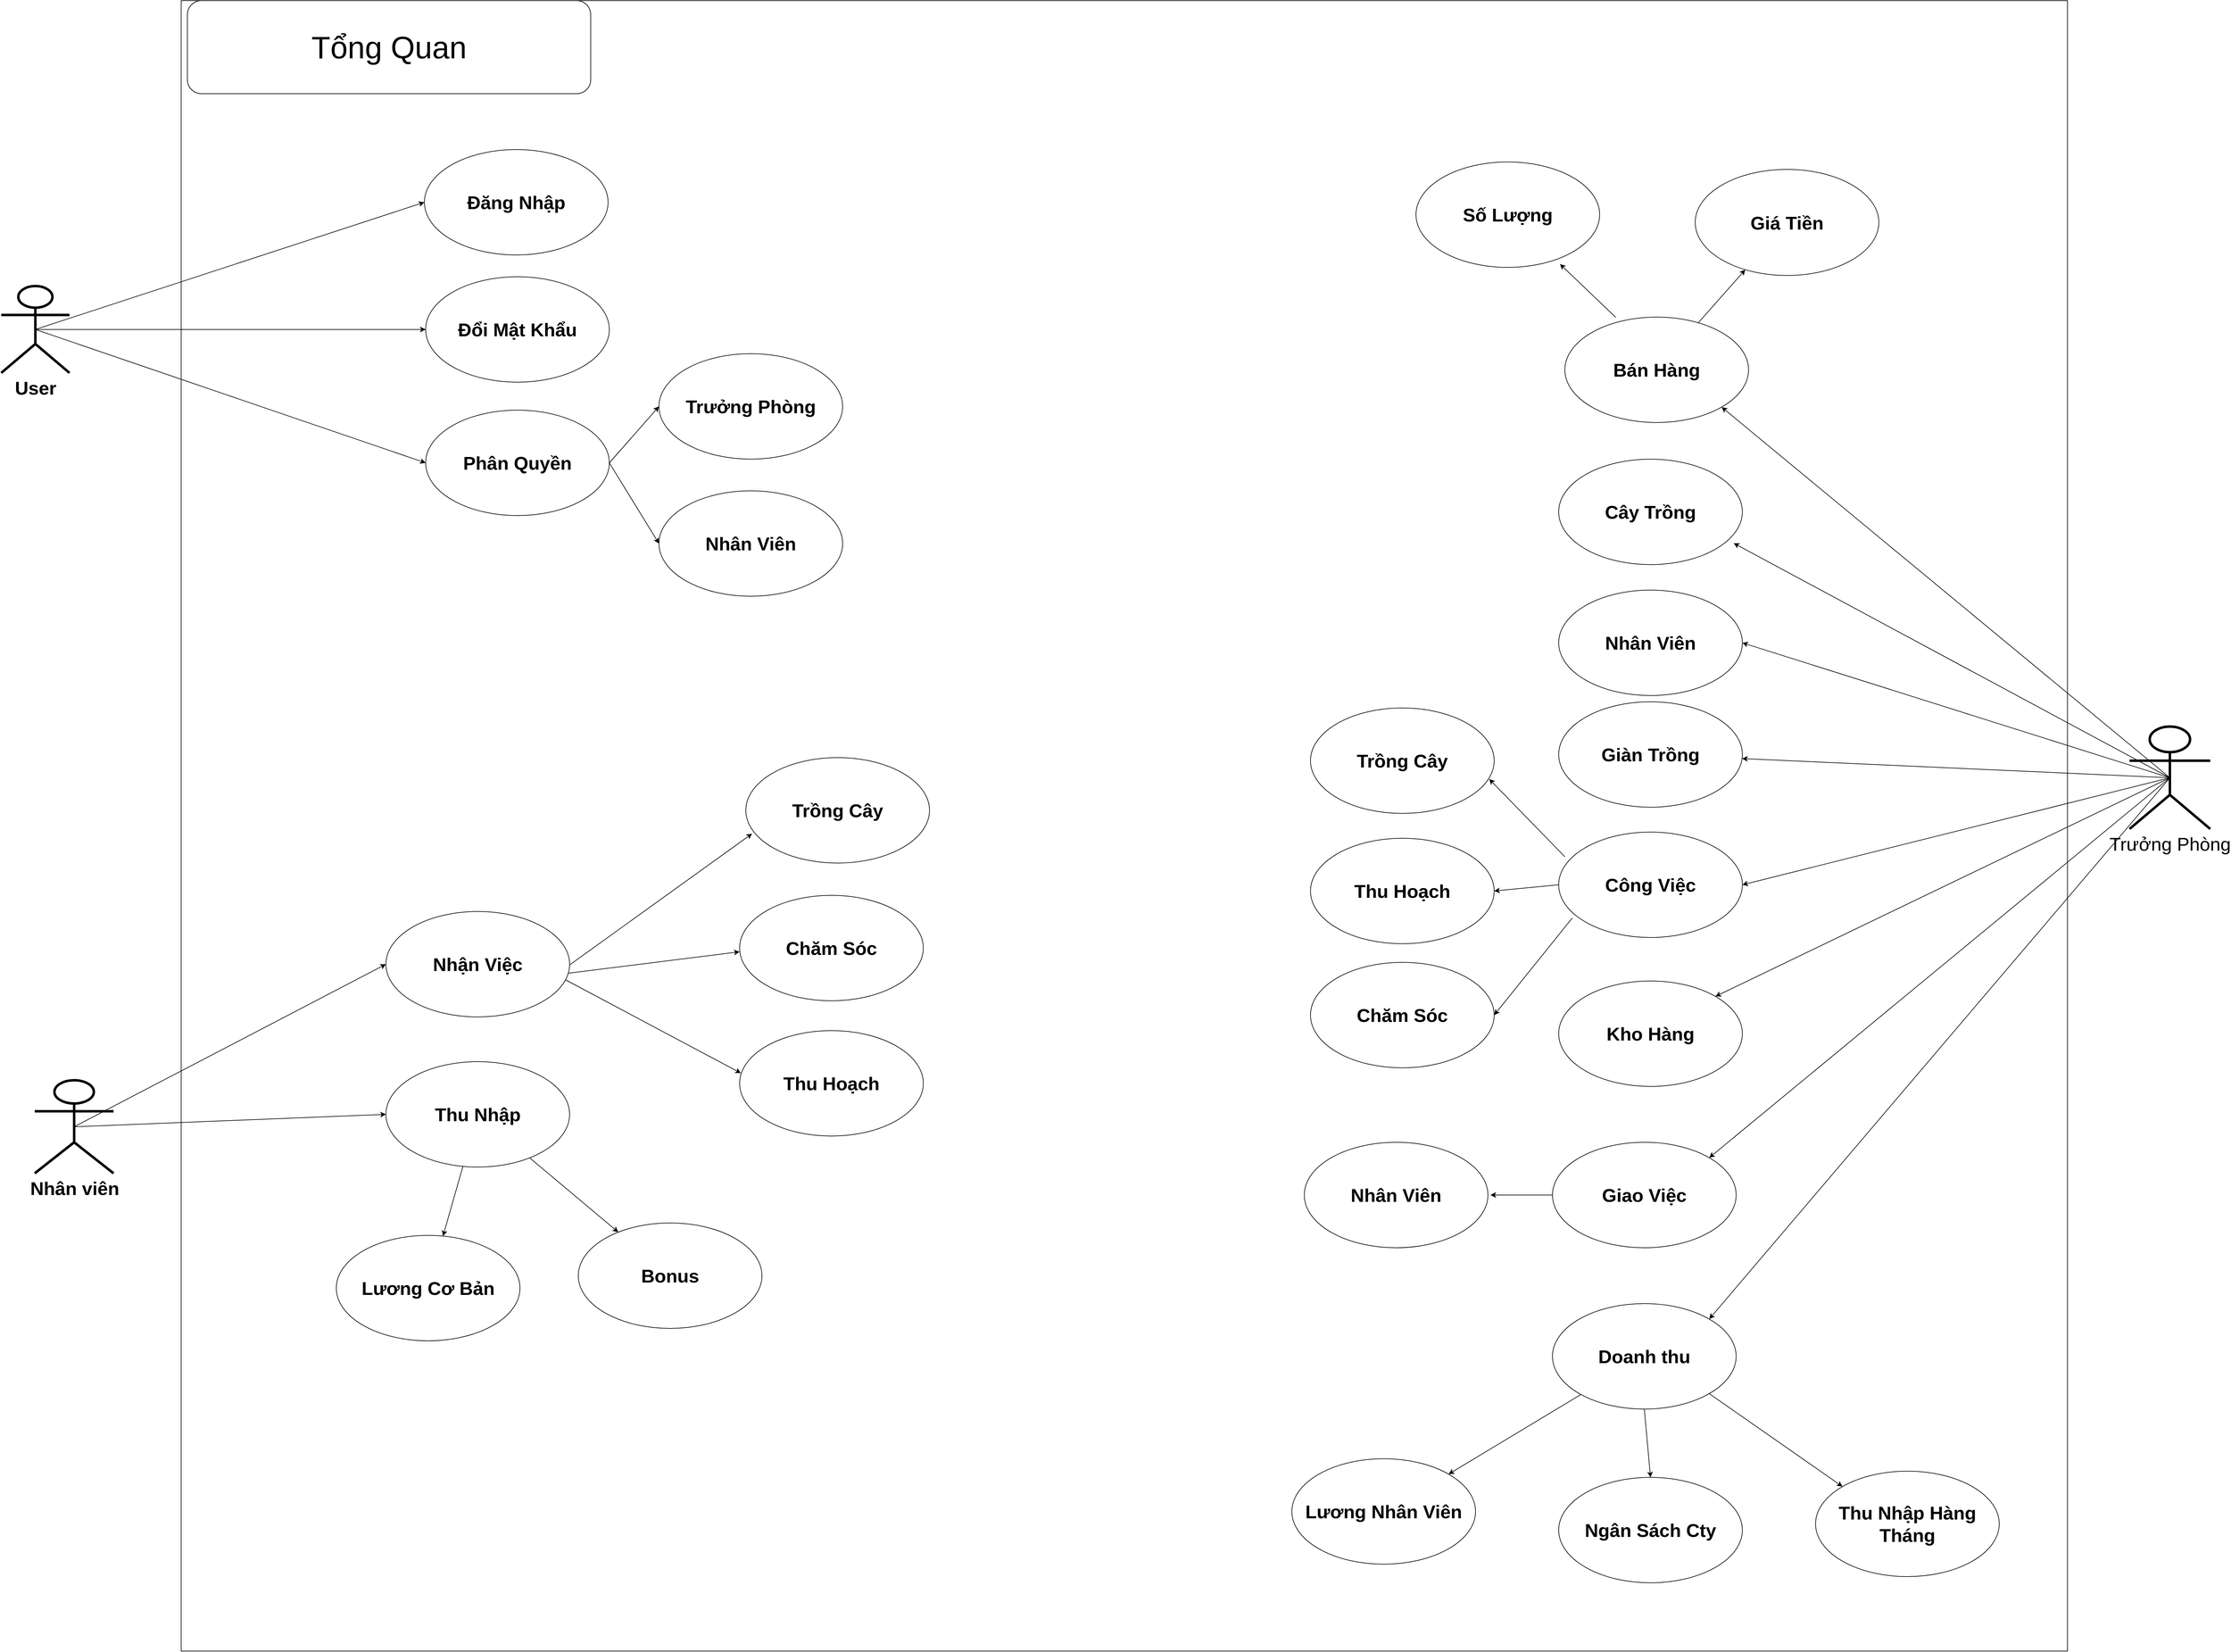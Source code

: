 <mxfile version="15.4.0" type="device" pages="4"><diagram id="plnlAM44LjliKnrVqejt" name="Tổng Quan"><mxGraphModel dx="1086" dy="4353" grid="1" gridSize="10" guides="1" tooltips="1" connect="1" arrows="1" fold="1" page="1" pageScale="1" pageWidth="827" pageHeight="1169" math="0" shadow="0"><root><mxCell id="0"/><mxCell id="1" parent="0"/><mxCell id="zLa057w5-fOyzzD5ERXl-74" value="" style="rounded=0;whiteSpace=wrap;html=1;fontSize=30;verticalAlign=middle;fillColor=none;" parent="1" vertex="1"><mxGeometry x="650" y="-3280" width="3040" height="2660" as="geometry"/></mxCell><mxCell id="Zp9C0Mv6gzzcxwa5_PXL-21" value="&lt;font style=&quot;font-size: 30px&quot;&gt;Trưởng Phòng&lt;/font&gt;" style="shape=umlActor;verticalLabelPosition=bottom;verticalAlign=top;html=1;outlineConnect=0;strokeWidth=4;" parent="1" vertex="1"><mxGeometry x="3790" y="-2110" width="130" height="165" as="geometry"/></mxCell><mxCell id="Zp9C0Mv6gzzcxwa5_PXL-28" value="" style="endArrow=classic;html=1;rounded=0;exitX=0.5;exitY=0.5;exitDx=0;exitDy=0;exitPerimeter=0;entryX=1;entryY=0.5;entryDx=0;entryDy=0;" parent="1" source="Zp9C0Mv6gzzcxwa5_PXL-21" target="zLa057w5-fOyzzD5ERXl-71" edge="1"><mxGeometry width="50" height="50" relative="1" as="geometry"><mxPoint x="2687" y="-1818" as="sourcePoint"/><mxPoint x="3210" y="-2220" as="targetPoint"/></mxGeometry></mxCell><mxCell id="Zp9C0Mv6gzzcxwa5_PXL-29" value="" style="endArrow=classic;html=1;rounded=0;exitX=0.5;exitY=0.5;exitDx=0;exitDy=0;exitPerimeter=0;entryX=1;entryY=0.5;entryDx=0;entryDy=0;" parent="1" source="Zp9C0Mv6gzzcxwa5_PXL-21" target="zLa057w5-fOyzzD5ERXl-62" edge="1"><mxGeometry width="50" height="50" relative="1" as="geometry"><mxPoint x="2780" y="-1798" as="sourcePoint"/><mxPoint x="3250" y="-1920" as="targetPoint"/></mxGeometry></mxCell><mxCell id="Zp9C0Mv6gzzcxwa5_PXL-31" value="" style="endArrow=classic;html=1;rounded=0;entryX=1;entryY=0;entryDx=0;entryDy=0;exitX=0.5;exitY=0.5;exitDx=0;exitDy=0;exitPerimeter=0;" parent="1" source="Zp9C0Mv6gzzcxwa5_PXL-21" target="zLa057w5-fOyzzD5ERXl-54" edge="1"><mxGeometry width="50" height="50" relative="1" as="geometry"><mxPoint x="2840" y="-1778" as="sourcePoint"/><mxPoint x="3042.175" y="-1475.355" as="targetPoint"/></mxGeometry></mxCell><mxCell id="Zp9C0Mv6gzzcxwa5_PXL-63" value="" style="endArrow=classic;html=1;rounded=0;exitX=0.5;exitY=0.5;exitDx=0;exitDy=0;exitPerimeter=0;entryX=1;entryY=0;entryDx=0;entryDy=0;" parent="1" source="Zp9C0Mv6gzzcxwa5_PXL-21" target="zLa057w5-fOyzzD5ERXl-61" edge="1"><mxGeometry width="50" height="50" relative="1" as="geometry"><mxPoint x="2690" y="-1768" as="sourcePoint"/><mxPoint x="3056.125" y="-1791.394" as="targetPoint"/></mxGeometry></mxCell><mxCell id="Zp9C0Mv6gzzcxwa5_PXL-85" value="" style="endArrow=classic;html=1;rounded=0;entryX=1;entryY=0;entryDx=0;entryDy=0;exitX=0.5;exitY=0.5;exitDx=0;exitDy=0;exitPerimeter=0;" parent="1" source="Zp9C0Mv6gzzcxwa5_PXL-21" target="zLa057w5-fOyzzD5ERXl-58" edge="1"><mxGeometry width="50" height="50" relative="1" as="geometry"><mxPoint x="2780" y="-1598" as="sourcePoint"/><mxPoint x="3065" y="-1606.25" as="targetPoint"/></mxGeometry></mxCell><mxCell id="LzWVsUbQiLCcBR7Qi_8w-2" value="" style="endArrow=classic;html=1;rounded=0;exitX=0.5;exitY=0.5;exitDx=0;exitDy=0;exitPerimeter=0;" parent="1" source="Zp9C0Mv6gzzcxwa5_PXL-21" target="zLa057w5-fOyzzD5ERXl-69" edge="1"><mxGeometry width="50" height="50" relative="1" as="geometry"><mxPoint x="2770" y="-2168" as="sourcePoint"/><mxPoint x="3087.5" y="-2136.5" as="targetPoint"/></mxGeometry></mxCell><mxCell id="LzWVsUbQiLCcBR7Qi_8w-24" value="" style="endArrow=classic;html=1;rounded=0;exitX=0.5;exitY=0.5;exitDx=0;exitDy=0;exitPerimeter=0;entryX=0.953;entryY=0.797;entryDx=0;entryDy=0;entryPerimeter=0;" parent="1" source="Zp9C0Mv6gzzcxwa5_PXL-21" target="zLa057w5-fOyzzD5ERXl-70" edge="1"><mxGeometry width="50" height="50" relative="1" as="geometry"><mxPoint x="2910" y="-1978" as="sourcePoint"/><mxPoint x="3250" y="-2310" as="targetPoint"/></mxGeometry></mxCell><mxCell id="QmFRktNtewQRUz3YU-EH-2" value="&lt;font style=&quot;font-size: 30px&quot;&gt;&lt;b&gt;User&lt;/b&gt;&lt;/font&gt;" style="shape=umlActor;verticalLabelPosition=bottom;verticalAlign=top;html=1;outlineConnect=0;strokeWidth=4;" parent="1" vertex="1"><mxGeometry x="360" y="-2820" width="110" height="140" as="geometry"/></mxCell><mxCell id="QmFRktNtewQRUz3YU-EH-5" value="" style="endArrow=classic;html=1;rounded=0;exitX=0.5;exitY=0.5;exitDx=0;exitDy=0;exitPerimeter=0;entryX=0;entryY=0.5;entryDx=0;entryDy=0;" parent="1" source="QmFRktNtewQRUz3YU-EH-2" target="zLa057w5-fOyzzD5ERXl-30" edge="1"><mxGeometry width="50" height="50" relative="1" as="geometry"><mxPoint x="1120" y="-2710" as="sourcePoint"/><mxPoint x="1020" y="-2930" as="targetPoint"/></mxGeometry></mxCell><mxCell id="QmFRktNtewQRUz3YU-EH-6" value="" style="endArrow=classic;html=1;rounded=0;entryX=0;entryY=0.5;entryDx=0;entryDy=0;exitX=0.5;exitY=0.5;exitDx=0;exitDy=0;exitPerimeter=0;" parent="1" source="QmFRktNtewQRUz3YU-EH-2" target="zLa057w5-fOyzzD5ERXl-29" edge="1"><mxGeometry width="50" height="50" relative="1" as="geometry"><mxPoint x="1130" y="-2700" as="sourcePoint"/><mxPoint x="1025" y="-2745" as="targetPoint"/></mxGeometry></mxCell><mxCell id="QmFRktNtewQRUz3YU-EH-7" value="" style="endArrow=classic;html=1;rounded=0;exitX=0.5;exitY=0.5;exitDx=0;exitDy=0;exitPerimeter=0;entryX=0;entryY=0.5;entryDx=0;entryDy=0;" parent="1" source="QmFRktNtewQRUz3YU-EH-2" target="zLa057w5-fOyzzD5ERXl-26" edge="1"><mxGeometry width="50" height="50" relative="1" as="geometry"><mxPoint x="1270" y="-2710" as="sourcePoint"/><mxPoint x="1047.5" y="-2498.0" as="targetPoint"/></mxGeometry></mxCell><mxCell id="QmFRktNtewQRUz3YU-EH-64" value="Tổng Quan" style="rounded=1;whiteSpace=wrap;html=1;fillColor=none;fontSize=50;" parent="1" vertex="1"><mxGeometry x="660" y="-3280" width="650" height="150" as="geometry"/></mxCell><mxCell id="qQ18g39UqIaB24QjjWqt-2" value="" style="endArrow=classic;html=1;rounded=0;fontSize=30;entryX=1;entryY=1;entryDx=0;entryDy=0;exitX=0.5;exitY=0.5;exitDx=0;exitDy=0;exitPerimeter=0;" parent="1" source="Zp9C0Mv6gzzcxwa5_PXL-21" target="zLa057w5-fOyzzD5ERXl-50" edge="1"><mxGeometry width="50" height="50" relative="1" as="geometry"><mxPoint x="3500" y="-2260" as="sourcePoint"/><mxPoint x="3090.0" y="-2559" as="targetPoint"/></mxGeometry></mxCell><mxCell id="zLa057w5-fOyzzD5ERXl-1" value="&lt;font style=&quot;font-size: 30px&quot;&gt;&lt;b&gt;Nhân viên&lt;/b&gt;&lt;/font&gt;" style="shape=umlActor;verticalLabelPosition=bottom;verticalAlign=top;html=1;outlineConnect=0;strokeWidth=4;" parent="1" vertex="1"><mxGeometry x="414" y="-1540" width="127" height="150" as="geometry"/></mxCell><mxCell id="zLa057w5-fOyzzD5ERXl-11" value="" style="endArrow=classic;html=1;rounded=0;entryX=0;entryY=0.5;entryDx=0;entryDy=0;exitX=0.5;exitY=0.5;exitDx=0;exitDy=0;exitPerimeter=0;" parent="1" source="zLa057w5-fOyzzD5ERXl-1" target="zLa057w5-fOyzzD5ERXl-34" edge="1"><mxGeometry width="50" height="50" relative="1" as="geometry"><mxPoint x="1004" y="-1430" as="sourcePoint"/><mxPoint x="1049" y="-1395" as="targetPoint"/></mxGeometry></mxCell><mxCell id="zLa057w5-fOyzzD5ERXl-14" value="" style="endArrow=classic;html=1;rounded=0;" parent="1" source="zLa057w5-fOyzzD5ERXl-34" target="zLa057w5-fOyzzD5ERXl-35" edge="1"><mxGeometry width="50" height="50" relative="1" as="geometry"><mxPoint x="1144" y="-1340" as="sourcePoint"/><mxPoint x="1141.916" y="-1289.973" as="targetPoint"/></mxGeometry></mxCell><mxCell id="zLa057w5-fOyzzD5ERXl-15" value="" style="endArrow=classic;html=1;rounded=0;" parent="1" source="zLa057w5-fOyzzD5ERXl-34" target="zLa057w5-fOyzzD5ERXl-36" edge="1"><mxGeometry width="50" height="50" relative="1" as="geometry"><mxPoint x="1239" y="-1395" as="sourcePoint"/><mxPoint x="1350.528" y="-1322.284" as="targetPoint"/></mxGeometry></mxCell><mxCell id="zLa057w5-fOyzzD5ERXl-21" value="" style="endArrow=classic;html=1;rounded=0;fontSize=12;entryX=0.034;entryY=0.721;entryDx=0;entryDy=0;exitX=1;exitY=0.5;exitDx=0;exitDy=0;entryPerimeter=0;" parent="1" target="zLa057w5-fOyzzD5ERXl-38" edge="1"><mxGeometry width="50" height="50" relative="1" as="geometry"><mxPoint x="1254" y="-1710.0" as="sourcePoint"/><mxPoint x="1532.557" y="-1932.574" as="targetPoint"/></mxGeometry></mxCell><mxCell id="zLa057w5-fOyzzD5ERXl-22" value="" style="endArrow=classic;html=1;rounded=0;fontSize=12;exitX=1;exitY=0.5;exitDx=0;exitDy=0;" parent="1" edge="1"><mxGeometry width="50" height="50" relative="1" as="geometry"><mxPoint x="1254" y="-1710.0" as="sourcePoint"/><mxPoint x="1550" y="-1747" as="targetPoint"/></mxGeometry></mxCell><mxCell id="zLa057w5-fOyzzD5ERXl-23" value="" style="endArrow=classic;html=1;rounded=0;fontSize=12;entryX=0.007;entryY=0.403;entryDx=0;entryDy=0;exitX=1;exitY=0.5;exitDx=0;exitDy=0;entryPerimeter=0;" parent="1" target="zLa057w5-fOyzzD5ERXl-40" edge="1"><mxGeometry width="50" height="50" relative="1" as="geometry"><mxPoint x="1254" y="-1710.0" as="sourcePoint"/><mxPoint x="1496.5" y="-1582.5" as="targetPoint"/></mxGeometry></mxCell><mxCell id="zLa057w5-fOyzzD5ERXl-26" value="Phân Quyền" style="ellipse;whiteSpace=wrap;html=1;fontSize=30;fontStyle=1" parent="1" vertex="1"><mxGeometry x="1044" y="-2620" width="296" height="170" as="geometry"/></mxCell><mxCell id="zLa057w5-fOyzzD5ERXl-27" value="Nhân Viên" style="ellipse;whiteSpace=wrap;html=1;fontSize=30;fontStyle=1" parent="1" vertex="1"><mxGeometry x="1420" y="-2490" width="296" height="170" as="geometry"/></mxCell><mxCell id="zLa057w5-fOyzzD5ERXl-28" value="Trưởng Phòng" style="ellipse;whiteSpace=wrap;html=1;fontSize=30;fontStyle=1" parent="1" vertex="1"><mxGeometry x="1420" y="-2711" width="296" height="170" as="geometry"/></mxCell><mxCell id="zLa057w5-fOyzzD5ERXl-29" value="Đổi Mật Khẩu" style="ellipse;whiteSpace=wrap;html=1;fontSize=30;fontStyle=1" parent="1" vertex="1"><mxGeometry x="1044" y="-2835" width="296" height="170" as="geometry"/></mxCell><mxCell id="zLa057w5-fOyzzD5ERXl-30" value="Đăng Nhập" style="ellipse;whiteSpace=wrap;html=1;fontSize=30;fontStyle=1" parent="1" vertex="1"><mxGeometry x="1042" y="-3040" width="296" height="170" as="geometry"/></mxCell><mxCell id="zLa057w5-fOyzzD5ERXl-31" value="" style="endArrow=classic;html=1;rounded=0;fontSize=30;entryX=0;entryY=0.5;entryDx=0;entryDy=0;exitX=1;exitY=0.5;exitDx=0;exitDy=0;" parent="1" source="zLa057w5-fOyzzD5ERXl-26" target="zLa057w5-fOyzzD5ERXl-28" edge="1"><mxGeometry width="50" height="50" relative="1" as="geometry"><mxPoint x="1360" y="-2460" as="sourcePoint"/><mxPoint x="1410" y="-2510" as="targetPoint"/></mxGeometry></mxCell><mxCell id="zLa057w5-fOyzzD5ERXl-32" value="" style="endArrow=classic;html=1;rounded=0;fontSize=30;entryX=0;entryY=0.5;entryDx=0;entryDy=0;exitX=1;exitY=0.5;exitDx=0;exitDy=0;" parent="1" source="zLa057w5-fOyzzD5ERXl-26" target="zLa057w5-fOyzzD5ERXl-27" edge="1"><mxGeometry width="50" height="50" relative="1" as="geometry"><mxPoint x="1340" y="-2390" as="sourcePoint"/><mxPoint x="1390" y="-2440" as="targetPoint"/></mxGeometry></mxCell><mxCell id="zLa057w5-fOyzzD5ERXl-33" value="Nhận Việc" style="ellipse;whiteSpace=wrap;html=1;fontSize=30;fontStyle=1" parent="1" vertex="1"><mxGeometry x="980" y="-1812" width="296" height="170" as="geometry"/></mxCell><mxCell id="zLa057w5-fOyzzD5ERXl-34" value="Thu Nhập" style="ellipse;whiteSpace=wrap;html=1;fontSize=30;fontStyle=1" parent="1" vertex="1"><mxGeometry x="980" y="-1570" width="296" height="170" as="geometry"/></mxCell><mxCell id="zLa057w5-fOyzzD5ERXl-35" value="Lương Cơ Bản" style="ellipse;whiteSpace=wrap;html=1;fontSize=30;fontStyle=1" parent="1" vertex="1"><mxGeometry x="900" y="-1290" width="296" height="170" as="geometry"/></mxCell><mxCell id="zLa057w5-fOyzzD5ERXl-36" value="Bonus" style="ellipse;whiteSpace=wrap;html=1;fontSize=30;fontStyle=1" parent="1" vertex="1"><mxGeometry x="1290" y="-1310" width="296" height="170" as="geometry"/></mxCell><mxCell id="zLa057w5-fOyzzD5ERXl-37" value="" style="endArrow=classic;html=1;rounded=0;fontSize=30;entryX=0;entryY=0.5;entryDx=0;entryDy=0;exitX=0.5;exitY=0.5;exitDx=0;exitDy=0;exitPerimeter=0;" parent="1" source="zLa057w5-fOyzzD5ERXl-1" target="zLa057w5-fOyzzD5ERXl-33" edge="1"><mxGeometry width="50" height="50" relative="1" as="geometry"><mxPoint x="620" y="-1610" as="sourcePoint"/><mxPoint x="670" y="-1660" as="targetPoint"/></mxGeometry></mxCell><mxCell id="zLa057w5-fOyzzD5ERXl-38" value="Trồng Cây" style="ellipse;whiteSpace=wrap;html=1;fontSize=30;fontStyle=1" parent="1" vertex="1"><mxGeometry x="1560" y="-2060" width="296" height="170" as="geometry"/></mxCell><mxCell id="zLa057w5-fOyzzD5ERXl-39" value="Chăm Sóc" style="ellipse;whiteSpace=wrap;html=1;fontSize=30;fontStyle=1" parent="1" vertex="1"><mxGeometry x="1550" y="-1838" width="296" height="170" as="geometry"/></mxCell><mxCell id="zLa057w5-fOyzzD5ERXl-40" value="Thu Hoạch" style="ellipse;whiteSpace=wrap;html=1;fontSize=30;fontStyle=1" parent="1" vertex="1"><mxGeometry x="1550" y="-1620" width="296" height="170" as="geometry"/></mxCell><mxCell id="zLa057w5-fOyzzD5ERXl-48" value="Số Lượng" style="ellipse;whiteSpace=wrap;html=1;fontSize=30;fontStyle=1" parent="1" vertex="1"><mxGeometry x="2640" y="-3020" width="296" height="170" as="geometry"/></mxCell><mxCell id="zLa057w5-fOyzzD5ERXl-49" value="Giá Tiền" style="ellipse;whiteSpace=wrap;html=1;fontSize=30;fontStyle=1" parent="1" vertex="1"><mxGeometry x="3090" y="-3008" width="296" height="171" as="geometry"/></mxCell><mxCell id="zLa057w5-fOyzzD5ERXl-50" value="Bán Hàng" style="ellipse;whiteSpace=wrap;html=1;fontSize=30;fontStyle=1" parent="1" vertex="1"><mxGeometry x="2880" y="-2770" width="296" height="170" as="geometry"/></mxCell><mxCell id="zLa057w5-fOyzzD5ERXl-51" value="Lương Nhân Viên" style="ellipse;whiteSpace=wrap;html=1;fontSize=30;fontStyle=1" parent="1" vertex="1"><mxGeometry x="2440" y="-930" width="296" height="170" as="geometry"/></mxCell><mxCell id="zLa057w5-fOyzzD5ERXl-52" value="Ngân Sách Cty" style="ellipse;whiteSpace=wrap;html=1;fontSize=30;fontStyle=1" parent="1" vertex="1"><mxGeometry x="2870" y="-900" width="296" height="170" as="geometry"/></mxCell><mxCell id="zLa057w5-fOyzzD5ERXl-53" value="Thu Nhập Hàng Tháng" style="ellipse;whiteSpace=wrap;html=1;fontSize=30;fontStyle=1" parent="1" vertex="1"><mxGeometry x="3284" y="-910" width="296" height="170" as="geometry"/></mxCell><mxCell id="zLa057w5-fOyzzD5ERXl-54" value="Doanh thu" style="ellipse;whiteSpace=wrap;html=1;fontSize=30;fontStyle=1" parent="1" vertex="1"><mxGeometry x="2860" y="-1180" width="296" height="170" as="geometry"/></mxCell><mxCell id="zLa057w5-fOyzzD5ERXl-55" value="" style="endArrow=classic;html=1;rounded=0;fontSize=30;entryX=1;entryY=0;entryDx=0;entryDy=0;" parent="1" source="zLa057w5-fOyzzD5ERXl-54" target="zLa057w5-fOyzzD5ERXl-51" edge="1"><mxGeometry width="50" height="50" relative="1" as="geometry"><mxPoint x="2660" y="-1090" as="sourcePoint"/><mxPoint x="2710" y="-1140" as="targetPoint"/></mxGeometry></mxCell><mxCell id="zLa057w5-fOyzzD5ERXl-56" value="" style="endArrow=classic;html=1;rounded=0;fontSize=30;entryX=0;entryY=0;entryDx=0;entryDy=0;exitX=1;exitY=1;exitDx=0;exitDy=0;" parent="1" source="zLa057w5-fOyzzD5ERXl-54" target="zLa057w5-fOyzzD5ERXl-53" edge="1"><mxGeometry width="50" height="50" relative="1" as="geometry"><mxPoint x="3330" y="-1050" as="sourcePoint"/><mxPoint x="3380" y="-1100" as="targetPoint"/></mxGeometry></mxCell><mxCell id="zLa057w5-fOyzzD5ERXl-57" value="" style="endArrow=classic;html=1;rounded=0;fontSize=30;entryX=0.5;entryY=0;entryDx=0;entryDy=0;exitX=0.5;exitY=1;exitDx=0;exitDy=0;" parent="1" source="zLa057w5-fOyzzD5ERXl-54" target="zLa057w5-fOyzzD5ERXl-52" edge="1"><mxGeometry width="50" height="50" relative="1" as="geometry"><mxPoint x="2550" y="-1120" as="sourcePoint"/><mxPoint x="2600" y="-1170" as="targetPoint"/></mxGeometry></mxCell><mxCell id="zLa057w5-fOyzzD5ERXl-60" style="edgeStyle=orthogonalEdgeStyle;rounded=0;orthogonalLoop=1;jettySize=auto;html=1;fontSize=30;" parent="1" source="zLa057w5-fOyzzD5ERXl-58" edge="1"><mxGeometry relative="1" as="geometry"><mxPoint x="2760" y="-1355.0" as="targetPoint"/></mxGeometry></mxCell><mxCell id="zLa057w5-fOyzzD5ERXl-58" value="Giao Việc" style="ellipse;whiteSpace=wrap;html=1;fontSize=30;fontStyle=1" parent="1" vertex="1"><mxGeometry x="2860" y="-1440" width="296" height="170" as="geometry"/></mxCell><mxCell id="zLa057w5-fOyzzD5ERXl-59" value="Nhân Viên" style="ellipse;whiteSpace=wrap;html=1;fontSize=30;fontStyle=1" parent="1" vertex="1"><mxGeometry x="2460" y="-1440" width="296" height="170" as="geometry"/></mxCell><mxCell id="zLa057w5-fOyzzD5ERXl-61" value="Kho Hàng" style="ellipse;whiteSpace=wrap;html=1;fontSize=30;fontStyle=1" parent="1" vertex="1"><mxGeometry x="2870" y="-1700" width="296" height="170" as="geometry"/></mxCell><mxCell id="zLa057w5-fOyzzD5ERXl-62" value="Công Việc" style="ellipse;whiteSpace=wrap;html=1;fontSize=30;fontStyle=1" parent="1" vertex="1"><mxGeometry x="2870" y="-1940" width="296" height="170" as="geometry"/></mxCell><mxCell id="zLa057w5-fOyzzD5ERXl-63" value="Thu Hoạch" style="ellipse;whiteSpace=wrap;html=1;fontSize=30;fontStyle=1" parent="1" vertex="1"><mxGeometry x="2470" y="-1930" width="296" height="170" as="geometry"/></mxCell><mxCell id="zLa057w5-fOyzzD5ERXl-64" value="Chăm Sóc" style="ellipse;whiteSpace=wrap;html=1;fontSize=30;fontStyle=1" parent="1" vertex="1"><mxGeometry x="2470" y="-1730" width="296" height="170" as="geometry"/></mxCell><mxCell id="zLa057w5-fOyzzD5ERXl-65" value="Trồng Cây" style="ellipse;whiteSpace=wrap;html=1;fontSize=30;fontStyle=1" parent="1" vertex="1"><mxGeometry x="2470" y="-2140" width="296" height="170" as="geometry"/></mxCell><mxCell id="zLa057w5-fOyzzD5ERXl-66" value="" style="endArrow=classic;html=1;rounded=0;fontSize=30;entryX=0.973;entryY=0.674;entryDx=0;entryDy=0;entryPerimeter=0;exitX=0.034;exitY=0.235;exitDx=0;exitDy=0;exitPerimeter=0;" parent="1" source="zLa057w5-fOyzzD5ERXl-62" target="zLa057w5-fOyzzD5ERXl-65" edge="1"><mxGeometry width="50" height="50" relative="1" as="geometry"><mxPoint x="2860" y="-1950" as="sourcePoint"/><mxPoint x="2910" y="-2000" as="targetPoint"/></mxGeometry></mxCell><mxCell id="zLa057w5-fOyzzD5ERXl-67" value="" style="endArrow=classic;html=1;rounded=0;fontSize=30;entryX=1;entryY=0.5;entryDx=0;entryDy=0;exitX=0;exitY=0.5;exitDx=0;exitDy=0;" parent="1" source="zLa057w5-fOyzzD5ERXl-62" target="zLa057w5-fOyzzD5ERXl-63" edge="1"><mxGeometry width="50" height="50" relative="1" as="geometry"><mxPoint x="2840" y="-1710" as="sourcePoint"/><mxPoint x="2890" y="-1760" as="targetPoint"/></mxGeometry></mxCell><mxCell id="zLa057w5-fOyzzD5ERXl-68" value="" style="endArrow=classic;html=1;rounded=0;fontSize=30;exitX=0.074;exitY=0.815;exitDx=0;exitDy=0;exitPerimeter=0;entryX=1;entryY=0.5;entryDx=0;entryDy=0;" parent="1" source="zLa057w5-fOyzzD5ERXl-62" target="zLa057w5-fOyzzD5ERXl-64" edge="1"><mxGeometry width="50" height="50" relative="1" as="geometry"><mxPoint x="2870" y="-1710" as="sourcePoint"/><mxPoint x="2920" y="-1760" as="targetPoint"/></mxGeometry></mxCell><mxCell id="zLa057w5-fOyzzD5ERXl-69" value="Giàn Trồng" style="ellipse;whiteSpace=wrap;html=1;fontSize=30;fontStyle=1" parent="1" vertex="1"><mxGeometry x="2870" y="-2150" width="296" height="170" as="geometry"/></mxCell><mxCell id="zLa057w5-fOyzzD5ERXl-70" value="Cây Trồng" style="ellipse;whiteSpace=wrap;html=1;fontSize=30;fontStyle=1" parent="1" vertex="1"><mxGeometry x="2870" y="-2541" width="296" height="170" as="geometry"/></mxCell><mxCell id="zLa057w5-fOyzzD5ERXl-71" value="Nhân Viên" style="ellipse;whiteSpace=wrap;html=1;fontSize=30;fontStyle=1" parent="1" vertex="1"><mxGeometry x="2870" y="-2330" width="296" height="170" as="geometry"/></mxCell><mxCell id="zLa057w5-fOyzzD5ERXl-72" value="" style="endArrow=classic;html=1;rounded=0;fontSize=30;entryX=0.784;entryY=0.968;entryDx=0;entryDy=0;entryPerimeter=0;exitX=0.277;exitY=0.003;exitDx=0;exitDy=0;exitPerimeter=0;" parent="1" source="zLa057w5-fOyzzD5ERXl-50" target="zLa057w5-fOyzzD5ERXl-48" edge="1"><mxGeometry width="50" height="50" relative="1" as="geometry"><mxPoint x="2630" y="-2640" as="sourcePoint"/><mxPoint x="2680" y="-2690" as="targetPoint"/></mxGeometry></mxCell><mxCell id="zLa057w5-fOyzzD5ERXl-73" value="" style="endArrow=classic;html=1;rounded=0;fontSize=30;" parent="1" source="zLa057w5-fOyzzD5ERXl-50" target="zLa057w5-fOyzzD5ERXl-49" edge="1"><mxGeometry width="50" height="50" relative="1" as="geometry"><mxPoint x="2680" y="-2520" as="sourcePoint"/><mxPoint x="2730" y="-2570" as="targetPoint"/></mxGeometry></mxCell></root></mxGraphModel></diagram><diagram id="rHyDR6l2a_IoLIzVBZ7F" name="Nhân Viên"><mxGraphModel dx="1810" dy="2579" grid="1" gridSize="10" guides="1" tooltips="1" connect="1" arrows="1" fold="1" page="1" pageScale="1" pageWidth="827" pageHeight="1169" math="0" shadow="0"><root><mxCell id="9mb1XOi_VgIuKe0y8Y9R-0"/><mxCell id="9mb1XOi_VgIuKe0y8Y9R-1" parent="9mb1XOi_VgIuKe0y8Y9R-0"/><mxCell id="RcPfFfin5SuMYQsQtudx-0" value="&lt;font style=&quot;font-size: 30px&quot;&gt;&lt;b&gt;Nhân viên&lt;/b&gt;&lt;/font&gt;" style="shape=umlActor;verticalLabelPosition=bottom;verticalAlign=top;html=1;outlineConnect=0;strokeWidth=4;" parent="9mb1XOi_VgIuKe0y8Y9R-1" vertex="1"><mxGeometry x="190" y="-890" width="127" height="150" as="geometry"/></mxCell><mxCell id="RcPfFfin5SuMYQsQtudx-11" value="Quản lý nhân viên" style="ellipse;whiteSpace=wrap;html=1;fontSize=30;fontStyle=1" parent="9mb1XOi_VgIuKe0y8Y9R-1" vertex="1"><mxGeometry x="531" y="-900" width="296" height="170" as="geometry"/></mxCell><mxCell id="VqxW14pntS-28qvqgrBz-7" style="edgeStyle=orthogonalEdgeStyle;rounded=0;orthogonalLoop=1;jettySize=auto;html=1;exitX=0;exitY=0.5;exitDx=0;exitDy=0;entryX=1;entryY=1;entryDx=0;entryDy=0;" edge="1" parent="9mb1XOi_VgIuKe0y8Y9R-1" source="RcPfFfin5SuMYQsQtudx-12" target="RcPfFfin5SuMYQsQtudx-11"><mxGeometry relative="1" as="geometry"/></mxCell><mxCell id="RcPfFfin5SuMYQsQtudx-12" value="Thu Nhập" style="ellipse;whiteSpace=wrap;html=1;fontSize=30;fontStyle=1" parent="9mb1XOi_VgIuKe0y8Y9R-1" vertex="1"><mxGeometry x="1250" y="-700" width="296" height="170" as="geometry"/></mxCell><mxCell id="RcPfFfin5SuMYQsQtudx-15" value="" style="endArrow=classic;html=1;rounded=0;fontSize=30;entryX=0;entryY=0.5;entryDx=0;entryDy=0;exitX=0.5;exitY=0.5;exitDx=0;exitDy=0;exitPerimeter=0;" parent="9mb1XOi_VgIuKe0y8Y9R-1" source="RcPfFfin5SuMYQsQtudx-0" target="RcPfFfin5SuMYQsQtudx-11" edge="1"><mxGeometry width="50" height="50" relative="1" as="geometry"><mxPoint x="426" y="-300" as="sourcePoint"/><mxPoint x="476" y="-350" as="targetPoint"/></mxGeometry></mxCell><mxCell id="VqxW14pntS-28qvqgrBz-8" style="edgeStyle=orthogonalEdgeStyle;rounded=0;orthogonalLoop=1;jettySize=auto;html=1;exitX=0;exitY=0.5;exitDx=0;exitDy=0;entryX=1;entryY=0;entryDx=0;entryDy=0;" edge="1" parent="9mb1XOi_VgIuKe0y8Y9R-1" source="VqxW14pntS-28qvqgrBz-1" target="RcPfFfin5SuMYQsQtudx-11"><mxGeometry relative="1" as="geometry"/></mxCell><mxCell id="VqxW14pntS-28qvqgrBz-1" value="Nhận Việc" style="ellipse;whiteSpace=wrap;html=1;fontSize=30;fontStyle=1" vertex="1" parent="9mb1XOi_VgIuKe0y8Y9R-1"><mxGeometry x="1241" y="-1080" width="296" height="170" as="geometry"/></mxCell><mxCell id="q5SN7RZg40OFIcfHToXz-0" value="&lt;font style=&quot;font-size: 21px&quot;&gt;Extends&lt;/font&gt;" style="text;html=1;strokeColor=none;fillColor=none;align=center;verticalAlign=middle;whiteSpace=wrap;rounded=0;" vertex="1" parent="9mb1XOi_VgIuKe0y8Y9R-1"><mxGeometry x="920" y="-640" width="270" height="30" as="geometry"/></mxCell><mxCell id="q5SN7RZg40OFIcfHToXz-1" value="&lt;font style=&quot;font-size: 21px&quot;&gt;Extends&lt;/font&gt;" style="text;html=1;strokeColor=none;fillColor=none;align=center;verticalAlign=middle;whiteSpace=wrap;rounded=0;" vertex="1" parent="9mb1XOi_VgIuKe0y8Y9R-1"><mxGeometry x="920" y="-1020" width="270" height="30" as="geometry"/></mxCell></root></mxGraphModel></diagram><diagram id="IDbLRaaNBDLGTUPiwu8P" name="User"><mxGraphModel dx="1551" dy="1209" grid="1" gridSize="10" guides="1" tooltips="1" connect="1" arrows="1" fold="1" page="1" pageScale="1" pageWidth="827" pageHeight="1169" math="0" shadow="0"><root><mxCell id="LIAKAd6Wkf4qljn0svWx-0"/><mxCell id="LIAKAd6Wkf4qljn0svWx-1" parent="LIAKAd6Wkf4qljn0svWx-0"/><mxCell id="9dPtVlBZj29Dh7OSdVtZ-0" value="&lt;font style=&quot;font-size: 30px&quot;&gt;User&lt;/font&gt;" style="shape=umlActor;verticalLabelPosition=bottom;verticalAlign=top;html=1;outlineConnect=0;strokeWidth=4;" parent="LIAKAd6Wkf4qljn0svWx-1" vertex="1"><mxGeometry x="310" y="350" width="110" height="140" as="geometry"/></mxCell><mxCell id="9dPtVlBZj29Dh7OSdVtZ-1" value="Quản lý user" style="ellipse;whiteSpace=wrap;html=1;fontSize=30;fontStyle=1" parent="LIAKAd6Wkf4qljn0svWx-1" vertex="1"><mxGeometry x="610" y="370" width="190" height="100" as="geometry"/></mxCell><mxCell id="R3NIeVBjSiwFy5lZZiLz-3" style="edgeStyle=orthogonalEdgeStyle;rounded=0;orthogonalLoop=1;jettySize=auto;html=1;exitX=0;exitY=0.5;exitDx=0;exitDy=0;entryX=1;entryY=0;entryDx=0;entryDy=0;" edge="1" parent="LIAKAd6Wkf4qljn0svWx-1" source="9dPtVlBZj29Dh7OSdVtZ-2" target="9dPtVlBZj29Dh7OSdVtZ-1"><mxGeometry relative="1" as="geometry"/></mxCell><mxCell id="9dPtVlBZj29Dh7OSdVtZ-2" value="Đổi Mật Khẩu" style="ellipse;whiteSpace=wrap;html=1;fontSize=30;fontStyle=1" parent="LIAKAd6Wkf4qljn0svWx-1" vertex="1"><mxGeometry x="1148" y="300" width="185" height="110" as="geometry"/></mxCell><mxCell id="9dPtVlBZj29Dh7OSdVtZ-3" value="" style="endArrow=classic;html=1;rounded=0;exitX=0.5;exitY=0.5;exitDx=0;exitDy=0;exitPerimeter=0;entryX=0;entryY=0.5;entryDx=0;entryDy=0;" parent="LIAKAd6Wkf4qljn0svWx-1" source="9dPtVlBZj29Dh7OSdVtZ-0" target="9dPtVlBZj29Dh7OSdVtZ-1" edge="1"><mxGeometry width="50" height="50" relative="1" as="geometry"><mxPoint x="1070" y="460" as="sourcePoint"/><mxPoint x="1120" y="410" as="targetPoint"/></mxGeometry></mxCell><mxCell id="R3NIeVBjSiwFy5lZZiLz-5" style="edgeStyle=orthogonalEdgeStyle;rounded=0;orthogonalLoop=1;jettySize=auto;html=1;exitX=0;exitY=0.5;exitDx=0;exitDy=0;entryX=0.5;entryY=1;entryDx=0;entryDy=0;" edge="1" parent="LIAKAd6Wkf4qljn0svWx-1" source="Pm1aflq2X-2lZqcXXFk0-0" target="9dPtVlBZj29Dh7OSdVtZ-1"><mxGeometry relative="1" as="geometry"/></mxCell><mxCell id="Pm1aflq2X-2lZqcXXFk0-0" value="Phân Quyền" style="ellipse;whiteSpace=wrap;html=1;fontSize=30;fontStyle=1" parent="LIAKAd6Wkf4qljn0svWx-1" vertex="1"><mxGeometry x="1151" y="620" width="180" height="105" as="geometry"/></mxCell><mxCell id="R3NIeVBjSiwFy5lZZiLz-1" style="edgeStyle=orthogonalEdgeStyle;rounded=0;orthogonalLoop=1;jettySize=auto;html=1;exitX=0;exitY=0.5;exitDx=0;exitDy=0;entryX=0.5;entryY=0;entryDx=0;entryDy=0;" edge="1" parent="LIAKAd6Wkf4qljn0svWx-1" source="R3NIeVBjSiwFy5lZZiLz-0" target="9dPtVlBZj29Dh7OSdVtZ-1"><mxGeometry relative="1" as="geometry"/></mxCell><mxCell id="R3NIeVBjSiwFy5lZZiLz-0" value="Đăng Nhập" style="ellipse;whiteSpace=wrap;html=1;fontSize=30;fontStyle=1" vertex="1" parent="LIAKAd6Wkf4qljn0svWx-1"><mxGeometry x="1146" y="160" width="190" height="100" as="geometry"/></mxCell><mxCell id="R3NIeVBjSiwFy5lZZiLz-4" style="edgeStyle=orthogonalEdgeStyle;rounded=0;orthogonalLoop=1;jettySize=auto;html=1;exitX=0;exitY=0.5;exitDx=0;exitDy=0;entryX=1;entryY=1;entryDx=0;entryDy=0;" edge="1" parent="LIAKAd6Wkf4qljn0svWx-1" source="R3NIeVBjSiwFy5lZZiLz-2" target="9dPtVlBZj29Dh7OSdVtZ-1"><mxGeometry relative="1" as="geometry"/></mxCell><mxCell id="R3NIeVBjSiwFy5lZZiLz-2" value="Đăng xuất" style="ellipse;whiteSpace=wrap;html=1;fontSize=30;fontStyle=1" vertex="1" parent="LIAKAd6Wkf4qljn0svWx-1"><mxGeometry x="1151" y="470" width="180" height="105" as="geometry"/></mxCell><mxCell id="8TJBWsPE0hrxD9tydUhm-0" value="&lt;font style=&quot;font-size: 21px&quot;&gt;Extends&lt;/font&gt;" style="text;html=1;strokeColor=none;fillColor=none;align=center;verticalAlign=middle;whiteSpace=wrap;rounded=0;" vertex="1" parent="LIAKAd6Wkf4qljn0svWx-1"><mxGeometry x="850" y="180" width="270" height="30" as="geometry"/></mxCell><mxCell id="8TJBWsPE0hrxD9tydUhm-1" value="&lt;font style=&quot;font-size: 21px&quot;&gt;Extends&lt;/font&gt;" style="text;html=1;strokeColor=none;fillColor=none;align=center;verticalAlign=middle;whiteSpace=wrap;rounded=0;" vertex="1" parent="LIAKAd6Wkf4qljn0svWx-1"><mxGeometry x="900" y="330" width="270" height="30" as="geometry"/></mxCell><mxCell id="8TJBWsPE0hrxD9tydUhm-2" value="&lt;font style=&quot;font-size: 21px&quot;&gt;Extends&lt;/font&gt;" style="text;html=1;strokeColor=none;fillColor=none;align=center;verticalAlign=middle;whiteSpace=wrap;rounded=0;" vertex="1" parent="LIAKAd6Wkf4qljn0svWx-1"><mxGeometry x="900" y="490" width="270" height="30" as="geometry"/></mxCell><mxCell id="8TJBWsPE0hrxD9tydUhm-3" value="&lt;font style=&quot;font-size: 21px&quot;&gt;Extends&lt;/font&gt;" style="text;html=1;strokeColor=none;fillColor=none;align=center;verticalAlign=middle;whiteSpace=wrap;rounded=0;" vertex="1" parent="LIAKAd6Wkf4qljn0svWx-1"><mxGeometry x="850" y="640" width="270" height="30" as="geometry"/></mxCell></root></mxGraphModel></diagram><diagram id="jgpT-OiyEkLfRpuGxbRo" name="Trưởng Phòng"><mxGraphModel dx="2715" dy="2115" grid="1" gridSize="10" guides="1" tooltips="1" connect="1" arrows="1" fold="1" page="1" pageScale="1" pageWidth="827" pageHeight="1169" math="0" shadow="0"><root><mxCell id="jdQecXVL_WYygoLz-Q9m-0"/><mxCell id="jdQecXVL_WYygoLz-Q9m-1" parent="jdQecXVL_WYygoLz-Q9m-0"/><mxCell id="sJQT3nbYbH2qqRhLrNoq-3" style="edgeStyle=orthogonalEdgeStyle;rounded=0;orthogonalLoop=1;jettySize=auto;html=1;exitX=0.5;exitY=0.5;exitDx=0;exitDy=0;exitPerimeter=0;entryX=1;entryY=0.5;entryDx=0;entryDy=0;" edge="1" parent="jdQecXVL_WYygoLz-Q9m-1" source="8KPOe4oPj2RtULpqfreo-0" target="sJQT3nbYbH2qqRhLrNoq-2"><mxGeometry relative="1" as="geometry"/></mxCell><mxCell id="8KPOe4oPj2RtULpqfreo-0" value="&lt;font style=&quot;font-size: 30px&quot;&gt;Trưởng Phòng&lt;/font&gt;" style="shape=umlActor;verticalLabelPosition=bottom;verticalAlign=top;html=1;outlineConnect=0;strokeWidth=4;" parent="jdQecXVL_WYygoLz-Q9m-1" vertex="1"><mxGeometry x="1820" y="1200" width="130" height="165" as="geometry"/></mxCell><mxCell id="8KPOe4oPj2RtULpqfreo-11" value="Bán Hàng" style="ellipse;whiteSpace=wrap;html=1;fontSize=30;fontStyle=1" parent="jdQecXVL_WYygoLz-Q9m-1" vertex="1"><mxGeometry x="650" y="540" width="296" height="170" as="geometry"/></mxCell><mxCell id="8KPOe4oPj2RtULpqfreo-15" value="Doanh thu" style="ellipse;whiteSpace=wrap;html=1;fontSize=30;fontStyle=1" parent="jdQecXVL_WYygoLz-Q9m-1" vertex="1"><mxGeometry x="650" y="2130" width="296" height="170" as="geometry"/></mxCell><mxCell id="8KPOe4oPj2RtULpqfreo-20" value="Giao Việc" style="ellipse;whiteSpace=wrap;html=1;fontSize=30;fontStyle=1" parent="jdQecXVL_WYygoLz-Q9m-1" vertex="1"><mxGeometry x="650" y="1870" width="296" height="170" as="geometry"/></mxCell><mxCell id="8KPOe4oPj2RtULpqfreo-22" value="Kho Hàng" style="ellipse;whiteSpace=wrap;html=1;fontSize=30;fontStyle=1" parent="jdQecXVL_WYygoLz-Q9m-1" vertex="1"><mxGeometry x="660" y="1610" width="296" height="170" as="geometry"/></mxCell><mxCell id="8KPOe4oPj2RtULpqfreo-23" value="Công Việc" style="ellipse;whiteSpace=wrap;html=1;fontSize=30;fontStyle=1" parent="jdQecXVL_WYygoLz-Q9m-1" vertex="1"><mxGeometry x="660" y="1370" width="296" height="170" as="geometry"/></mxCell><mxCell id="8KPOe4oPj2RtULpqfreo-30" value="Giàn Trồng" style="ellipse;whiteSpace=wrap;html=1;fontSize=30;fontStyle=1" parent="jdQecXVL_WYygoLz-Q9m-1" vertex="1"><mxGeometry x="660" y="1160" width="296" height="170" as="geometry"/></mxCell><mxCell id="8KPOe4oPj2RtULpqfreo-31" value="Cây Trồng" style="ellipse;whiteSpace=wrap;html=1;fontSize=30;fontStyle=1" parent="jdQecXVL_WYygoLz-Q9m-1" vertex="1"><mxGeometry x="660" y="769" width="296" height="170" as="geometry"/></mxCell><mxCell id="8KPOe4oPj2RtULpqfreo-32" value="Nhân Viên" style="ellipse;whiteSpace=wrap;html=1;fontSize=30;fontStyle=1" parent="jdQecXVL_WYygoLz-Q9m-1" vertex="1"><mxGeometry x="660" y="980" width="296" height="170" as="geometry"/></mxCell><mxCell id="sJQT3nbYbH2qqRhLrNoq-4" style="edgeStyle=orthogonalEdgeStyle;rounded=0;orthogonalLoop=1;jettySize=auto;html=1;exitX=0;exitY=0;exitDx=0;exitDy=0;entryX=1;entryY=0.5;entryDx=0;entryDy=0;" edge="1" parent="jdQecXVL_WYygoLz-Q9m-1" source="sJQT3nbYbH2qqRhLrNoq-2" target="8KPOe4oPj2RtULpqfreo-11"><mxGeometry relative="1" as="geometry"><Array as="points"><mxPoint x="1411" y="630"/><mxPoint x="1153" y="630"/><mxPoint x="1153" y="625"/></Array></mxGeometry></mxCell><mxCell id="sJQT3nbYbH2qqRhLrNoq-2" value="&lt;font style=&quot;font-size: 33px&quot;&gt;Xem xuất danh sách, báo cáo, thông kê, giao việc&lt;/font&gt;" style="ellipse;whiteSpace=wrap;html=1;" vertex="1" parent="jdQecXVL_WYygoLz-Q9m-1"><mxGeometry x="1360" y="1192.5" width="350" height="180" as="geometry"/></mxCell></root></mxGraphModel></diagram></mxfile>